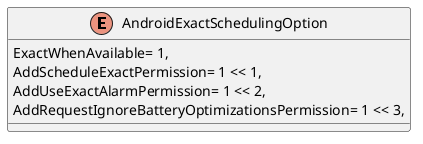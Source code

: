 @startuml
enum AndroidExactSchedulingOption {
    ExactWhenAvailable= 1,
    AddScheduleExactPermission= 1 << 1,
    AddUseExactAlarmPermission= 1 << 2,
    AddRequestIgnoreBatteryOptimizationsPermission= 1 << 3,
}
@enduml
